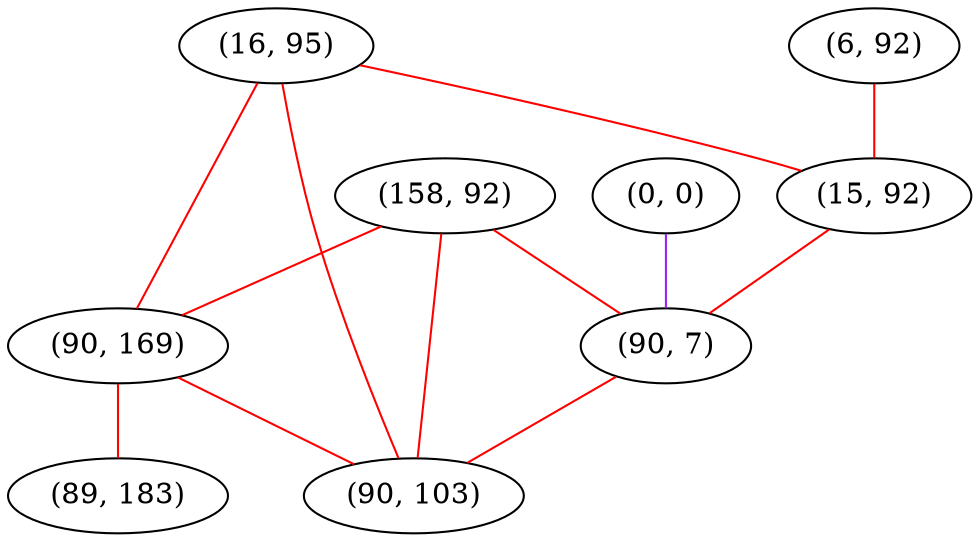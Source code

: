 graph "" {
"(0, 0)";
"(16, 95)";
"(158, 92)";
"(6, 92)";
"(90, 169)";
"(15, 92)";
"(90, 7)";
"(90, 103)";
"(89, 183)";
"(0, 0)" -- "(90, 7)"  [color=purple, key=0, weight=4];
"(16, 95)" -- "(15, 92)"  [color=red, key=0, weight=1];
"(16, 95)" -- "(90, 103)"  [color=red, key=0, weight=1];
"(16, 95)" -- "(90, 169)"  [color=red, key=0, weight=1];
"(158, 92)" -- "(90, 7)"  [color=red, key=0, weight=1];
"(158, 92)" -- "(90, 103)"  [color=red, key=0, weight=1];
"(158, 92)" -- "(90, 169)"  [color=red, key=0, weight=1];
"(6, 92)" -- "(15, 92)"  [color=red, key=0, weight=1];
"(90, 169)" -- "(90, 103)"  [color=red, key=0, weight=1];
"(90, 169)" -- "(89, 183)"  [color=red, key=0, weight=1];
"(15, 92)" -- "(90, 7)"  [color=red, key=0, weight=1];
"(90, 7)" -- "(90, 103)"  [color=red, key=0, weight=1];
}
